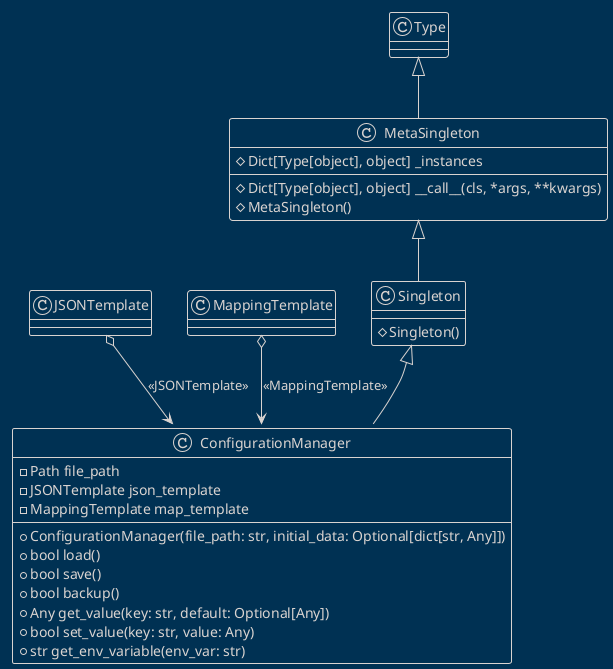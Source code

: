@startuml ConfigurationManager
!theme blueprint

' docs/diagrams/plantuml/configuration_manager.puml

class MetaSingleton extends Type {
    # Dict[Type[object], object] _instances
    # Dict[Type[object], object] __call__(cls, *args, **kwargs)
    # MetaSingleton()
}

class Singleton extends MetaSingleton {
    # Singleton()
}

class ConfigurationManager extends Singleton {
    - Path file_path
    - JSONTemplate json_template
    - MappingTemplate map_template
    + ConfigurationManager(file_path: str, initial_data: Optional[dict[str, Any]])
    + bool load()
    + bool save()
    + bool backup()
    + Any get_value(key: str, default: Optional[Any])
    + bool set_value(key: str, value: Any)
    + str get_env_variable(env_var: str)
}

JSONTemplate o--> ConfigurationManager::json_interface : <<JSONTemplate>>
MappingTemplate o--> ConfigurationManager::map_interface : <<MappingTemplate>>
@enduml
